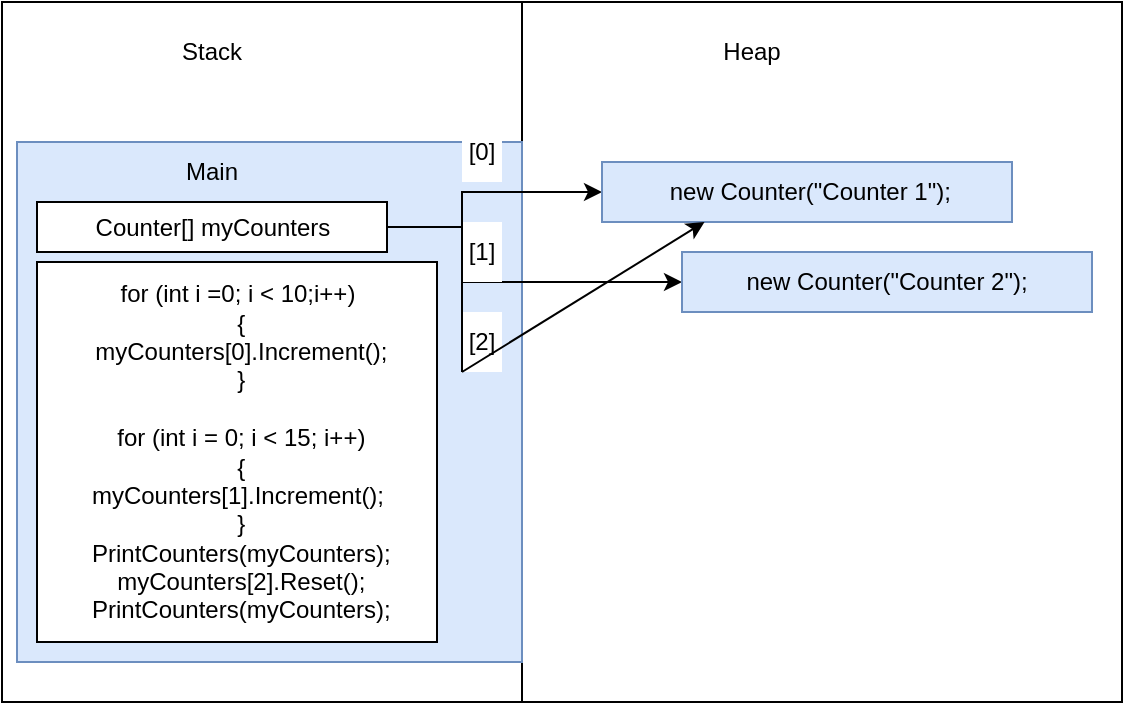 <mxfile version="21.8.1" type="device">
  <diagram name="Page-1" id="k2a2SHgAg3WiS7WseWX-">
    <mxGraphModel dx="1050" dy="566" grid="1" gridSize="10" guides="1" tooltips="1" connect="1" arrows="1" fold="1" page="1" pageScale="1" pageWidth="850" pageHeight="1100" math="0" shadow="0">
      <root>
        <mxCell id="0" />
        <mxCell id="1" parent="0" />
        <mxCell id="N65SkjvW9S7aQ73tD_JV-1" value="" style="rounded=0;whiteSpace=wrap;html=1;" vertex="1" parent="1">
          <mxGeometry x="50" y="60" width="260" height="350" as="geometry" />
        </mxCell>
        <mxCell id="N65SkjvW9S7aQ73tD_JV-2" value="" style="rounded=0;whiteSpace=wrap;html=1;" vertex="1" parent="1">
          <mxGeometry x="310" y="60" width="300" height="350" as="geometry" />
        </mxCell>
        <mxCell id="N65SkjvW9S7aQ73tD_JV-3" value="Stack" style="text;html=1;strokeColor=none;fillColor=none;align=center;verticalAlign=middle;whiteSpace=wrap;rounded=0;" vertex="1" parent="1">
          <mxGeometry x="125" y="70" width="60" height="30" as="geometry" />
        </mxCell>
        <mxCell id="N65SkjvW9S7aQ73tD_JV-4" value="Heap" style="text;html=1;strokeColor=none;fillColor=none;align=center;verticalAlign=middle;whiteSpace=wrap;rounded=0;" vertex="1" parent="1">
          <mxGeometry x="395" y="70" width="60" height="30" as="geometry" />
        </mxCell>
        <mxCell id="N65SkjvW9S7aQ73tD_JV-5" value="" style="rounded=0;whiteSpace=wrap;html=1;fillColor=#dae8fc;strokeColor=#6c8ebf;" vertex="1" parent="1">
          <mxGeometry x="57.5" y="130" width="252.5" height="260" as="geometry" />
        </mxCell>
        <mxCell id="N65SkjvW9S7aQ73tD_JV-6" value="Main" style="text;html=1;strokeColor=none;fillColor=none;align=center;verticalAlign=middle;whiteSpace=wrap;rounded=0;" vertex="1" parent="1">
          <mxGeometry x="125" y="130" width="60" height="30" as="geometry" />
        </mxCell>
        <mxCell id="N65SkjvW9S7aQ73tD_JV-21" style="edgeStyle=orthogonalEdgeStyle;rounded=0;orthogonalLoop=1;jettySize=auto;html=1;entryX=0;entryY=0.5;entryDx=0;entryDy=0;" edge="1" parent="1" source="N65SkjvW9S7aQ73tD_JV-8" target="N65SkjvW9S7aQ73tD_JV-11">
          <mxGeometry relative="1" as="geometry">
            <Array as="points">
              <mxPoint x="280" y="173" />
              <mxPoint x="280" y="155" />
            </Array>
          </mxGeometry>
        </mxCell>
        <mxCell id="N65SkjvW9S7aQ73tD_JV-22" style="edgeStyle=orthogonalEdgeStyle;rounded=0;orthogonalLoop=1;jettySize=auto;html=1;entryX=0;entryY=0.5;entryDx=0;entryDy=0;" edge="1" parent="1" source="N65SkjvW9S7aQ73tD_JV-8" target="N65SkjvW9S7aQ73tD_JV-20">
          <mxGeometry relative="1" as="geometry">
            <Array as="points">
              <mxPoint x="280" y="173" />
              <mxPoint x="280" y="200" />
            </Array>
          </mxGeometry>
        </mxCell>
        <mxCell id="N65SkjvW9S7aQ73tD_JV-8" value="Counter[] myCounters" style="rounded=0;whiteSpace=wrap;html=1;" vertex="1" parent="1">
          <mxGeometry x="67.5" y="160" width="175" height="25" as="geometry" />
        </mxCell>
        <mxCell id="N65SkjvW9S7aQ73tD_JV-11" value="&amp;nbsp;new Counter(&quot;Counter 1&quot;);" style="text;html=1;align=center;verticalAlign=middle;whiteSpace=wrap;rounded=0;fillColor=#dae8fc;strokeColor=#6c8ebf;" vertex="1" parent="1">
          <mxGeometry x="350" y="140" width="205" height="30" as="geometry" />
        </mxCell>
        <mxCell id="N65SkjvW9S7aQ73tD_JV-20" value="new Counter(&quot;Counter 2&quot;);" style="text;html=1;align=center;verticalAlign=middle;whiteSpace=wrap;rounded=0;fillColor=#dae8fc;strokeColor=#6c8ebf;" vertex="1" parent="1">
          <mxGeometry x="390" y="185" width="205" height="30" as="geometry" />
        </mxCell>
        <mxCell id="N65SkjvW9S7aQ73tD_JV-26" value="[0]" style="text;html=1;strokeColor=none;fillColor=default;align=center;verticalAlign=middle;whiteSpace=wrap;rounded=0;" vertex="1" parent="1">
          <mxGeometry x="280" y="120" width="20" height="30" as="geometry" />
        </mxCell>
        <mxCell id="N65SkjvW9S7aQ73tD_JV-29" value="&lt;div style=&quot;&quot;&gt;&lt;font style=&quot;font-size: 12px;&quot;&gt;for (int i =0; i &amp;lt; 10;i++)&lt;/font&gt;&lt;/div&gt;&lt;div style=&quot;&quot;&gt;&lt;font style=&quot;font-size: 12px;&quot;&gt;&amp;nbsp;{&lt;/font&gt;&lt;/div&gt;&lt;div style=&quot;&quot;&gt;&lt;font style=&quot;font-size: 12px;&quot;&gt;&amp;nbsp;myCounters[0].Increment();&lt;/font&gt;&lt;/div&gt;&lt;div style=&quot;&quot;&gt;&lt;font style=&quot;font-size: 12px;&quot;&gt;&amp;nbsp;}&lt;/font&gt;&lt;/div&gt;&lt;div style=&quot;&quot;&gt;&lt;br&gt;&lt;/div&gt;&lt;div style=&quot;&quot;&gt;&lt;font style=&quot;font-size: 12px;&quot;&gt;&amp;nbsp;for (int i = 0; i &amp;lt; 15; i++)&lt;/font&gt;&lt;/div&gt;&lt;div style=&quot;&quot;&gt;&lt;font style=&quot;font-size: 12px;&quot;&gt;&amp;nbsp;{&lt;/font&gt;&lt;/div&gt;&lt;div style=&quot;&quot;&gt;&lt;font style=&quot;font-size: 12px;&quot;&gt;myCounters[1].Increment();&lt;/font&gt;&lt;/div&gt;&lt;div style=&quot;&quot;&gt;&lt;font style=&quot;font-size: 12px;&quot;&gt;&amp;nbsp;}&lt;/font&gt;&lt;/div&gt;&lt;div style=&quot;&quot;&gt;&lt;font style=&quot;font-size: 12px;&quot;&gt;&amp;nbsp;PrintCounters(myCounters);&lt;/font&gt;&lt;/div&gt;&lt;div style=&quot;&quot;&gt;&lt;font style=&quot;font-size: 12px;&quot;&gt;&amp;nbsp;myCounters[2].Reset();&lt;/font&gt;&lt;/div&gt;&lt;div style=&quot;&quot;&gt;&lt;span style=&quot;background-color: initial;&quot;&gt;&amp;nbsp;PrintCounters(myCounters);&lt;/span&gt;&lt;/div&gt;" style="rounded=0;whiteSpace=wrap;html=1;" vertex="1" parent="1">
          <mxGeometry x="67.5" y="190" width="200" height="190" as="geometry" />
        </mxCell>
        <mxCell id="N65SkjvW9S7aQ73tD_JV-30" value="[1]" style="text;html=1;strokeColor=none;fillColor=default;align=center;verticalAlign=middle;whiteSpace=wrap;rounded=0;" vertex="1" parent="1">
          <mxGeometry x="280" y="170" width="20" height="30" as="geometry" />
        </mxCell>
        <mxCell id="N65SkjvW9S7aQ73tD_JV-31" value="[2]" style="text;html=1;strokeColor=none;fillColor=default;align=center;verticalAlign=middle;whiteSpace=wrap;rounded=0;" vertex="1" parent="1">
          <mxGeometry x="280" y="215" width="20" height="30" as="geometry" />
        </mxCell>
        <mxCell id="N65SkjvW9S7aQ73tD_JV-33" value="" style="endArrow=none;html=1;rounded=0;entryX=0;entryY=0;entryDx=0;entryDy=0;exitX=0;exitY=1;exitDx=0;exitDy=0;" edge="1" parent="1" source="N65SkjvW9S7aQ73tD_JV-31" target="N65SkjvW9S7aQ73tD_JV-30">
          <mxGeometry width="50" height="50" relative="1" as="geometry">
            <mxPoint x="510" y="300" as="sourcePoint" />
            <mxPoint x="560" y="250" as="targetPoint" />
          </mxGeometry>
        </mxCell>
        <mxCell id="N65SkjvW9S7aQ73tD_JV-35" value="" style="endArrow=classic;html=1;rounded=0;exitX=0;exitY=1;exitDx=0;exitDy=0;entryX=0.25;entryY=1;entryDx=0;entryDy=0;" edge="1" parent="1" source="N65SkjvW9S7aQ73tD_JV-31" target="N65SkjvW9S7aQ73tD_JV-11">
          <mxGeometry width="50" height="50" relative="1" as="geometry">
            <mxPoint x="510" y="300" as="sourcePoint" />
            <mxPoint x="560" y="250" as="targetPoint" />
          </mxGeometry>
        </mxCell>
      </root>
    </mxGraphModel>
  </diagram>
</mxfile>
